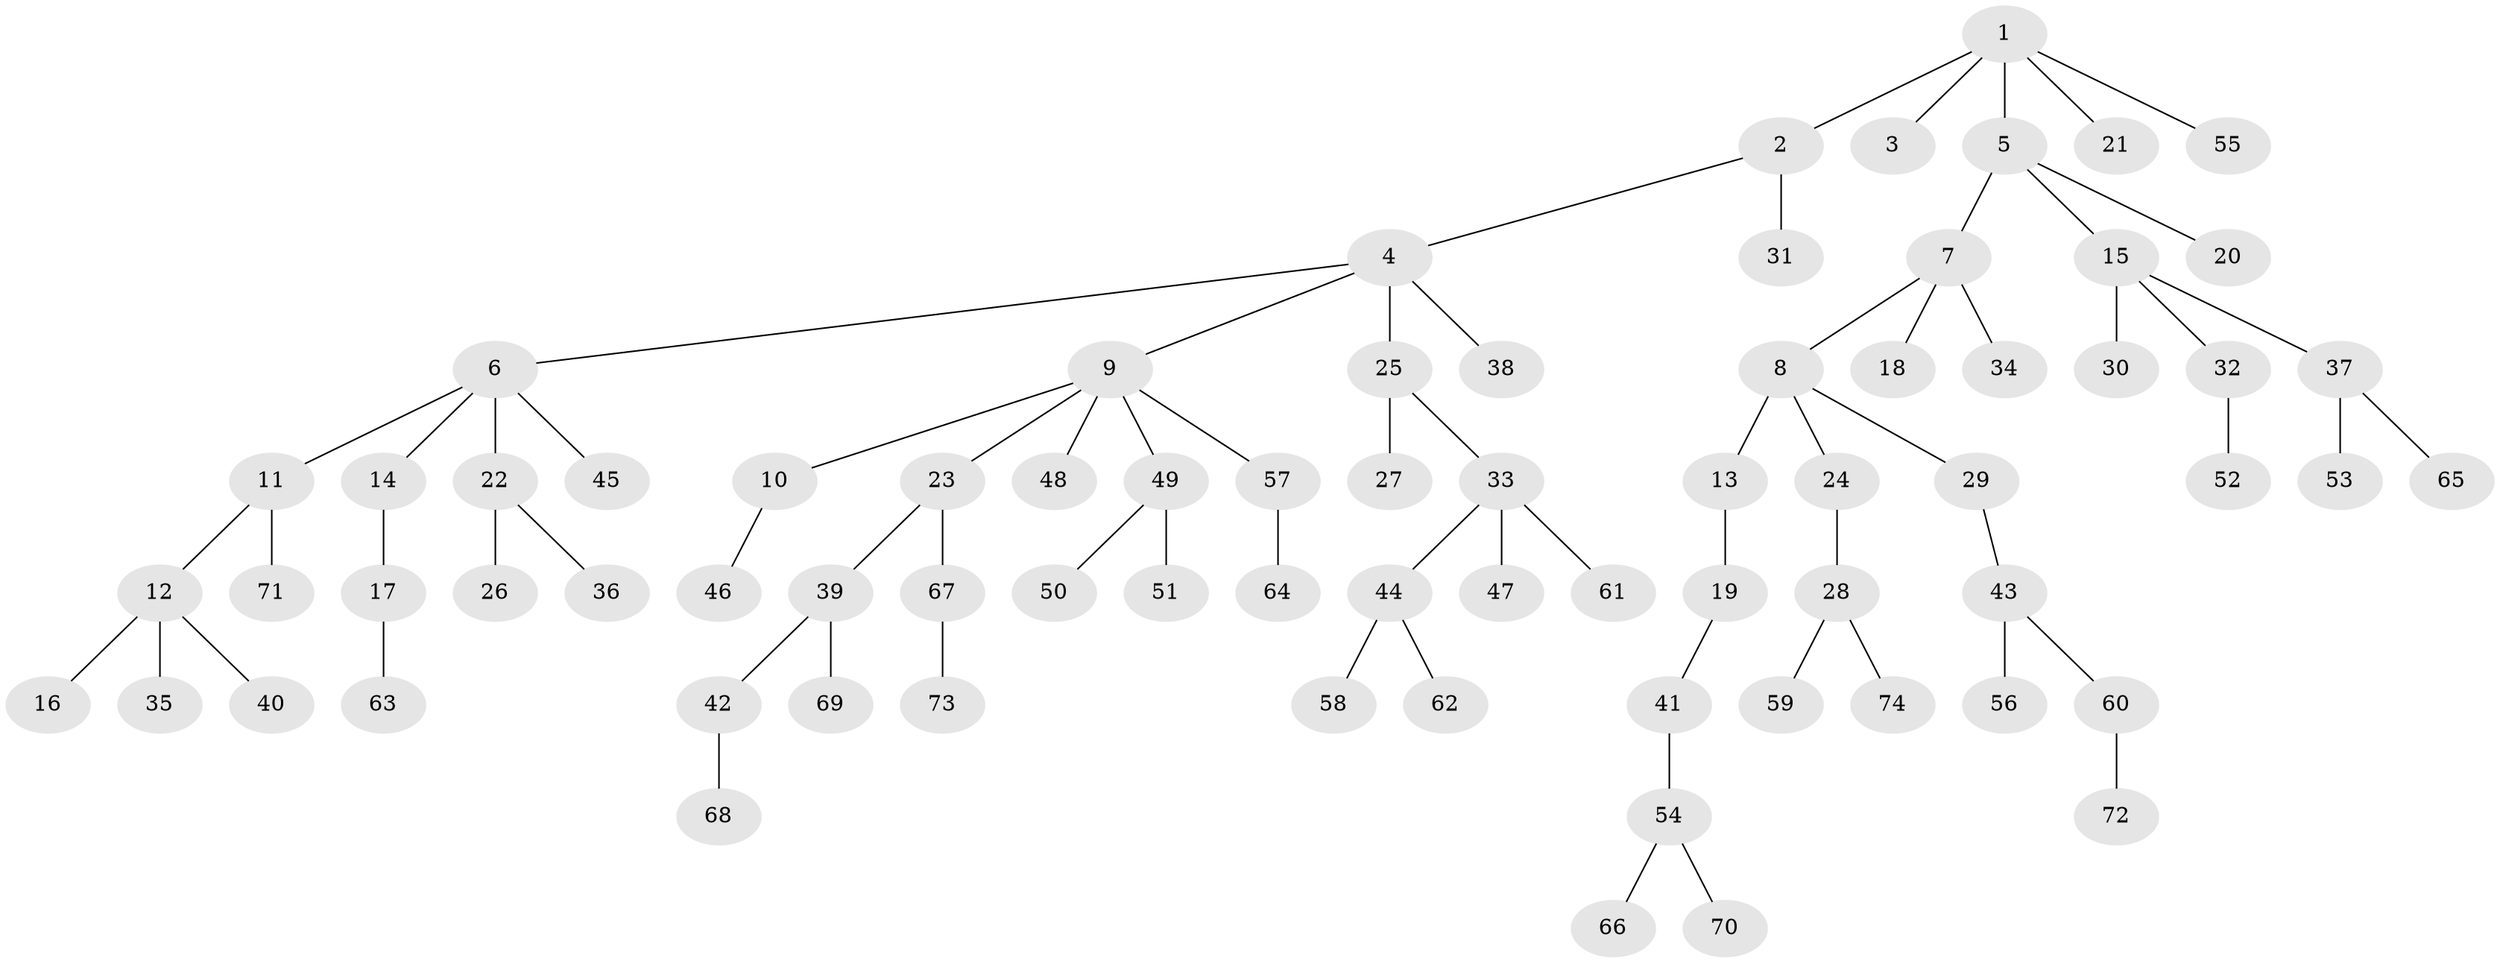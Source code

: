 // coarse degree distribution, {4: 0.0425531914893617, 2: 0.19148936170212766, 1: 0.5531914893617021, 9: 0.02127659574468085, 3: 0.14893617021276595, 5: 0.0425531914893617}
// Generated by graph-tools (version 1.1) at 2025/24/03/03/25 07:24:08]
// undirected, 74 vertices, 73 edges
graph export_dot {
graph [start="1"]
  node [color=gray90,style=filled];
  1;
  2;
  3;
  4;
  5;
  6;
  7;
  8;
  9;
  10;
  11;
  12;
  13;
  14;
  15;
  16;
  17;
  18;
  19;
  20;
  21;
  22;
  23;
  24;
  25;
  26;
  27;
  28;
  29;
  30;
  31;
  32;
  33;
  34;
  35;
  36;
  37;
  38;
  39;
  40;
  41;
  42;
  43;
  44;
  45;
  46;
  47;
  48;
  49;
  50;
  51;
  52;
  53;
  54;
  55;
  56;
  57;
  58;
  59;
  60;
  61;
  62;
  63;
  64;
  65;
  66;
  67;
  68;
  69;
  70;
  71;
  72;
  73;
  74;
  1 -- 2;
  1 -- 3;
  1 -- 5;
  1 -- 21;
  1 -- 55;
  2 -- 4;
  2 -- 31;
  4 -- 6;
  4 -- 9;
  4 -- 25;
  4 -- 38;
  5 -- 7;
  5 -- 15;
  5 -- 20;
  6 -- 11;
  6 -- 14;
  6 -- 22;
  6 -- 45;
  7 -- 8;
  7 -- 18;
  7 -- 34;
  8 -- 13;
  8 -- 24;
  8 -- 29;
  9 -- 10;
  9 -- 23;
  9 -- 48;
  9 -- 49;
  9 -- 57;
  10 -- 46;
  11 -- 12;
  11 -- 71;
  12 -- 16;
  12 -- 35;
  12 -- 40;
  13 -- 19;
  14 -- 17;
  15 -- 30;
  15 -- 32;
  15 -- 37;
  17 -- 63;
  19 -- 41;
  22 -- 26;
  22 -- 36;
  23 -- 39;
  23 -- 67;
  24 -- 28;
  25 -- 27;
  25 -- 33;
  28 -- 59;
  28 -- 74;
  29 -- 43;
  32 -- 52;
  33 -- 44;
  33 -- 47;
  33 -- 61;
  37 -- 53;
  37 -- 65;
  39 -- 42;
  39 -- 69;
  41 -- 54;
  42 -- 68;
  43 -- 56;
  43 -- 60;
  44 -- 58;
  44 -- 62;
  49 -- 50;
  49 -- 51;
  54 -- 66;
  54 -- 70;
  57 -- 64;
  60 -- 72;
  67 -- 73;
}

